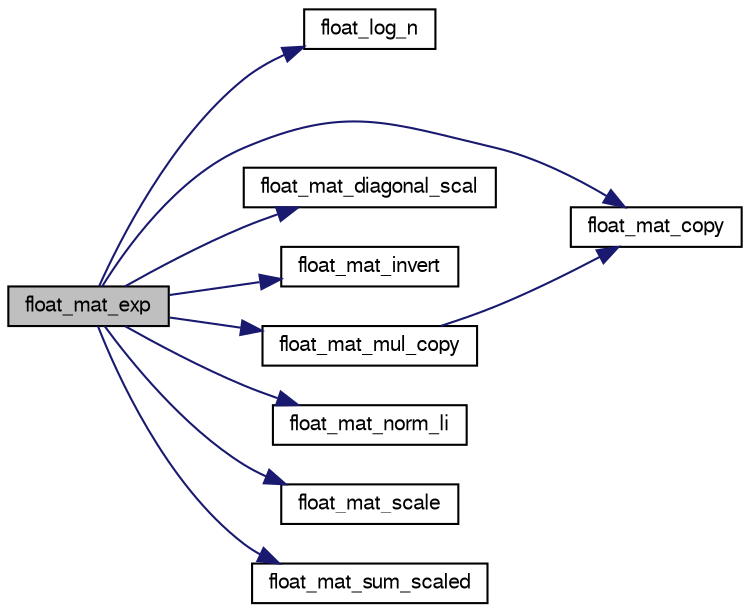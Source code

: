 digraph "float_mat_exp"
{
  edge [fontname="FreeSans",fontsize="10",labelfontname="FreeSans",labelfontsize="10"];
  node [fontname="FreeSans",fontsize="10",shape=record];
  rankdir="LR";
  Node1 [label="float_mat_exp",height=0.2,width=0.4,color="black", fillcolor="grey75", style="filled", fontcolor="black"];
  Node1 -> Node2 [color="midnightblue",fontsize="10",style="solid",fontname="FreeSans"];
  Node2 [label="float_log_n",height=0.2,width=0.4,color="black", fillcolor="white", style="filled",URL="$group__math__algebra__float.html#gaecb7daf430a3da5c41c663ab2d6610e0"];
  Node1 -> Node3 [color="midnightblue",fontsize="10",style="solid",fontname="FreeSans"];
  Node3 [label="float_mat_copy",height=0.2,width=0.4,color="black", fillcolor="white", style="filled",URL="$group__math__algebra__float.html#ga754c66fe568df91ead5586882a23a11c",tooltip="a = b "];
  Node1 -> Node4 [color="midnightblue",fontsize="10",style="solid",fontname="FreeSans"];
  Node4 [label="float_mat_diagonal_scal",height=0.2,width=0.4,color="black", fillcolor="white", style="filled",URL="$group__math__algebra__float.html#gaf1c0978a245e92964885adc84914875a",tooltip="Make an n x n identity matrix (for matrix passed as array) "];
  Node1 -> Node5 [color="midnightblue",fontsize="10",style="solid",fontname="FreeSans"];
  Node5 [label="float_mat_invert",height=0.2,width=0.4,color="black", fillcolor="white", style="filled",URL="$group__math__algebra__float.html#gac709319b9359bbc53bf3f6a5a57e66b0",tooltip="Calculate inverse of any n x n matrix (passed as C array) o = mat^-1 Algorithm verified with Matlab..."];
  Node1 -> Node6 [color="midnightblue",fontsize="10",style="solid",fontname="FreeSans"];
  Node6 [label="float_mat_mul_copy",height=0.2,width=0.4,color="black", fillcolor="white", style="filled",URL="$group__math__algebra__float.html#ga70969c0bcad48de1efd30559b0ce6de5",tooltip="o = a * b "];
  Node6 -> Node3 [color="midnightblue",fontsize="10",style="solid",fontname="FreeSans"];
  Node1 -> Node7 [color="midnightblue",fontsize="10",style="solid",fontname="FreeSans"];
  Node7 [label="float_mat_norm_li",height=0.2,width=0.4,color="black", fillcolor="white", style="filled",URL="$group__math__algebra__float.html#ga898afbe17e4a3ea8d41eccca93f38380"];
  Node1 -> Node8 [color="midnightblue",fontsize="10",style="solid",fontname="FreeSans"];
  Node8 [label="float_mat_scale",height=0.2,width=0.4,color="black", fillcolor="white", style="filled",URL="$group__math__algebra__float.html#gaf5ee18dbb01978a1b7f9e835d76c33b2",tooltip="a *= k, where k is a scalar value "];
  Node1 -> Node9 [color="midnightblue",fontsize="10",style="solid",fontname="FreeSans"];
  Node9 [label="float_mat_sum_scaled",height=0.2,width=0.4,color="black", fillcolor="white", style="filled",URL="$group__math__algebra__float.html#ga6c3eaa1d6327a8ee48875e464bb17821",tooltip="a += k*b, where k is a scalar value "];
}
